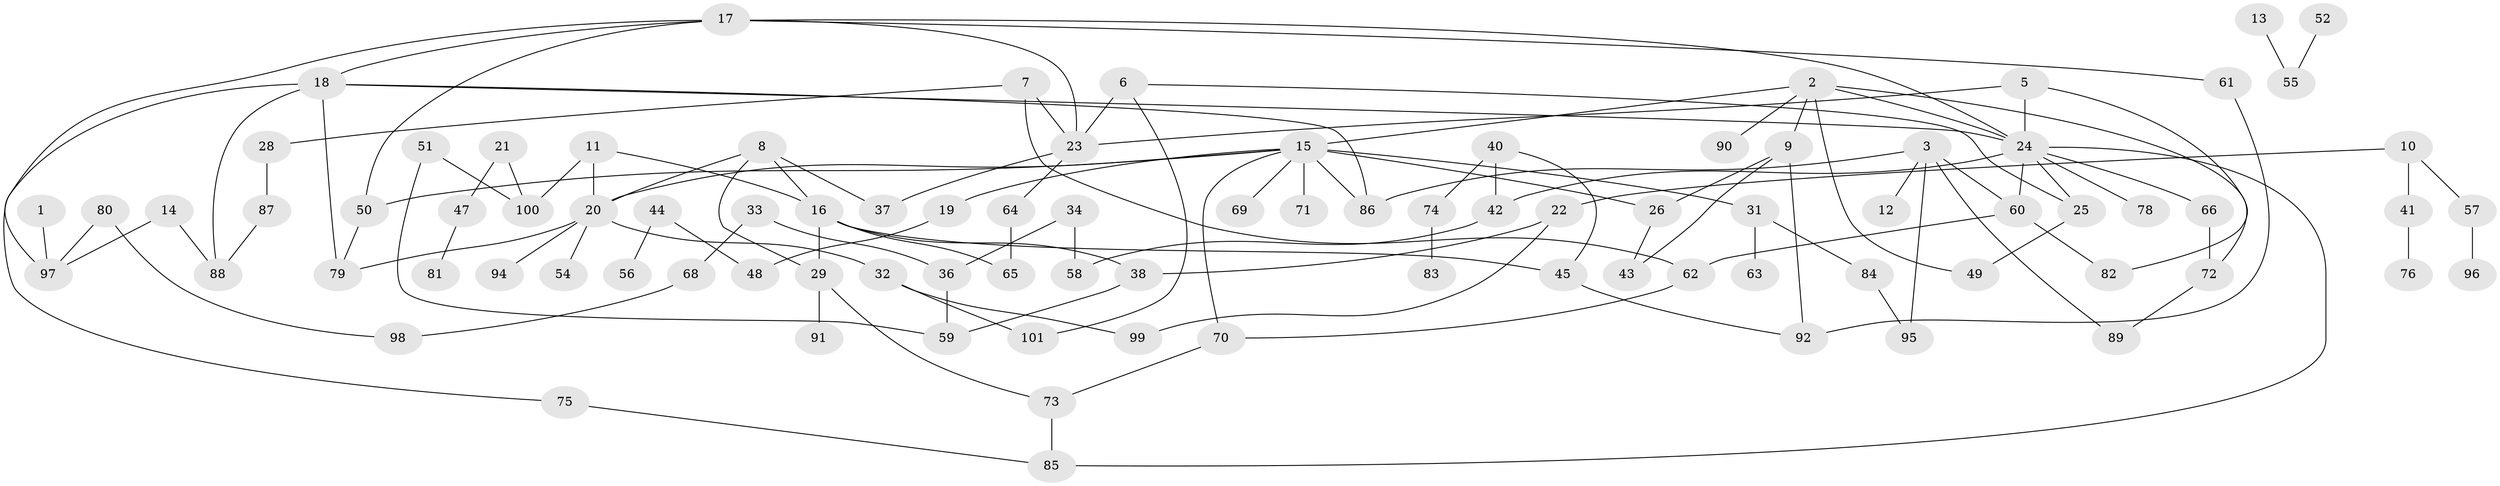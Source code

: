 // original degree distribution, {1: 0.16083916083916083, 4: 0.0979020979020979, 3: 0.2727272727272727, 0: 0.06993006993006994, 2: 0.34265734265734266, 6: 0.013986013986013986, 5: 0.03496503496503497, 7: 0.006993006993006993}
// Generated by graph-tools (version 1.1) at 2025/48/03/04/25 22:48:30]
// undirected, 91 vertices, 123 edges
graph export_dot {
  node [color=gray90,style=filled];
  1;
  2;
  3;
  5;
  6;
  7;
  8;
  9;
  10;
  11;
  12;
  13;
  14;
  15;
  16;
  17;
  18;
  19;
  20;
  21;
  22;
  23;
  24;
  25;
  26;
  28;
  29;
  31;
  32;
  33;
  34;
  36;
  37;
  38;
  40;
  41;
  42;
  43;
  44;
  45;
  47;
  48;
  49;
  50;
  51;
  52;
  54;
  55;
  56;
  57;
  58;
  59;
  60;
  61;
  62;
  63;
  64;
  65;
  66;
  68;
  69;
  70;
  71;
  72;
  73;
  74;
  75;
  76;
  78;
  79;
  80;
  81;
  82;
  83;
  84;
  85;
  86;
  87;
  88;
  89;
  90;
  91;
  92;
  94;
  95;
  96;
  97;
  98;
  99;
  100;
  101;
  1 -- 97 [weight=1.0];
  2 -- 9 [weight=1.0];
  2 -- 15 [weight=1.0];
  2 -- 24 [weight=1.0];
  2 -- 49 [weight=1.0];
  2 -- 72 [weight=1.0];
  2 -- 90 [weight=1.0];
  3 -- 12 [weight=1.0];
  3 -- 60 [weight=1.0];
  3 -- 86 [weight=1.0];
  3 -- 89 [weight=1.0];
  3 -- 95 [weight=1.0];
  5 -- 23 [weight=1.0];
  5 -- 24 [weight=1.0];
  5 -- 82 [weight=1.0];
  6 -- 23 [weight=1.0];
  6 -- 25 [weight=1.0];
  6 -- 101 [weight=1.0];
  7 -- 23 [weight=1.0];
  7 -- 28 [weight=1.0];
  7 -- 62 [weight=1.0];
  8 -- 16 [weight=1.0];
  8 -- 20 [weight=1.0];
  8 -- 29 [weight=1.0];
  8 -- 37 [weight=1.0];
  9 -- 26 [weight=1.0];
  9 -- 43 [weight=1.0];
  9 -- 92 [weight=1.0];
  10 -- 22 [weight=1.0];
  10 -- 41 [weight=1.0];
  10 -- 57 [weight=1.0];
  11 -- 16 [weight=1.0];
  11 -- 20 [weight=1.0];
  11 -- 100 [weight=1.0];
  13 -- 55 [weight=1.0];
  14 -- 88 [weight=1.0];
  14 -- 97 [weight=1.0];
  15 -- 19 [weight=1.0];
  15 -- 20 [weight=2.0];
  15 -- 26 [weight=1.0];
  15 -- 31 [weight=1.0];
  15 -- 50 [weight=1.0];
  15 -- 69 [weight=1.0];
  15 -- 70 [weight=1.0];
  15 -- 71 [weight=2.0];
  15 -- 86 [weight=2.0];
  16 -- 29 [weight=1.0];
  16 -- 38 [weight=1.0];
  16 -- 45 [weight=1.0];
  16 -- 65 [weight=1.0];
  17 -- 18 [weight=1.0];
  17 -- 23 [weight=1.0];
  17 -- 24 [weight=1.0];
  17 -- 50 [weight=1.0];
  17 -- 61 [weight=1.0];
  17 -- 97 [weight=1.0];
  18 -- 24 [weight=1.0];
  18 -- 75 [weight=1.0];
  18 -- 79 [weight=1.0];
  18 -- 86 [weight=1.0];
  18 -- 88 [weight=1.0];
  19 -- 48 [weight=1.0];
  20 -- 32 [weight=1.0];
  20 -- 54 [weight=1.0];
  20 -- 79 [weight=1.0];
  20 -- 94 [weight=1.0];
  21 -- 47 [weight=1.0];
  21 -- 100 [weight=1.0];
  22 -- 38 [weight=1.0];
  22 -- 99 [weight=1.0];
  23 -- 37 [weight=1.0];
  23 -- 64 [weight=1.0];
  24 -- 25 [weight=1.0];
  24 -- 42 [weight=1.0];
  24 -- 60 [weight=1.0];
  24 -- 66 [weight=1.0];
  24 -- 78 [weight=1.0];
  24 -- 85 [weight=1.0];
  25 -- 49 [weight=1.0];
  26 -- 43 [weight=1.0];
  28 -- 87 [weight=1.0];
  29 -- 73 [weight=1.0];
  29 -- 91 [weight=1.0];
  31 -- 63 [weight=1.0];
  31 -- 84 [weight=1.0];
  32 -- 99 [weight=1.0];
  32 -- 101 [weight=1.0];
  33 -- 36 [weight=1.0];
  33 -- 68 [weight=1.0];
  34 -- 36 [weight=1.0];
  34 -- 58 [weight=1.0];
  36 -- 59 [weight=1.0];
  38 -- 59 [weight=1.0];
  40 -- 42 [weight=1.0];
  40 -- 45 [weight=1.0];
  40 -- 74 [weight=1.0];
  41 -- 76 [weight=1.0];
  42 -- 58 [weight=1.0];
  44 -- 48 [weight=1.0];
  44 -- 56 [weight=1.0];
  45 -- 92 [weight=1.0];
  47 -- 81 [weight=1.0];
  50 -- 79 [weight=1.0];
  51 -- 59 [weight=1.0];
  51 -- 100 [weight=1.0];
  52 -- 55 [weight=1.0];
  57 -- 96 [weight=1.0];
  60 -- 62 [weight=1.0];
  60 -- 82 [weight=1.0];
  61 -- 92 [weight=1.0];
  62 -- 70 [weight=1.0];
  64 -- 65 [weight=1.0];
  66 -- 72 [weight=1.0];
  68 -- 98 [weight=1.0];
  70 -- 73 [weight=1.0];
  72 -- 89 [weight=1.0];
  73 -- 85 [weight=1.0];
  74 -- 83 [weight=1.0];
  75 -- 85 [weight=1.0];
  80 -- 97 [weight=1.0];
  80 -- 98 [weight=1.0];
  84 -- 95 [weight=1.0];
  87 -- 88 [weight=1.0];
}

